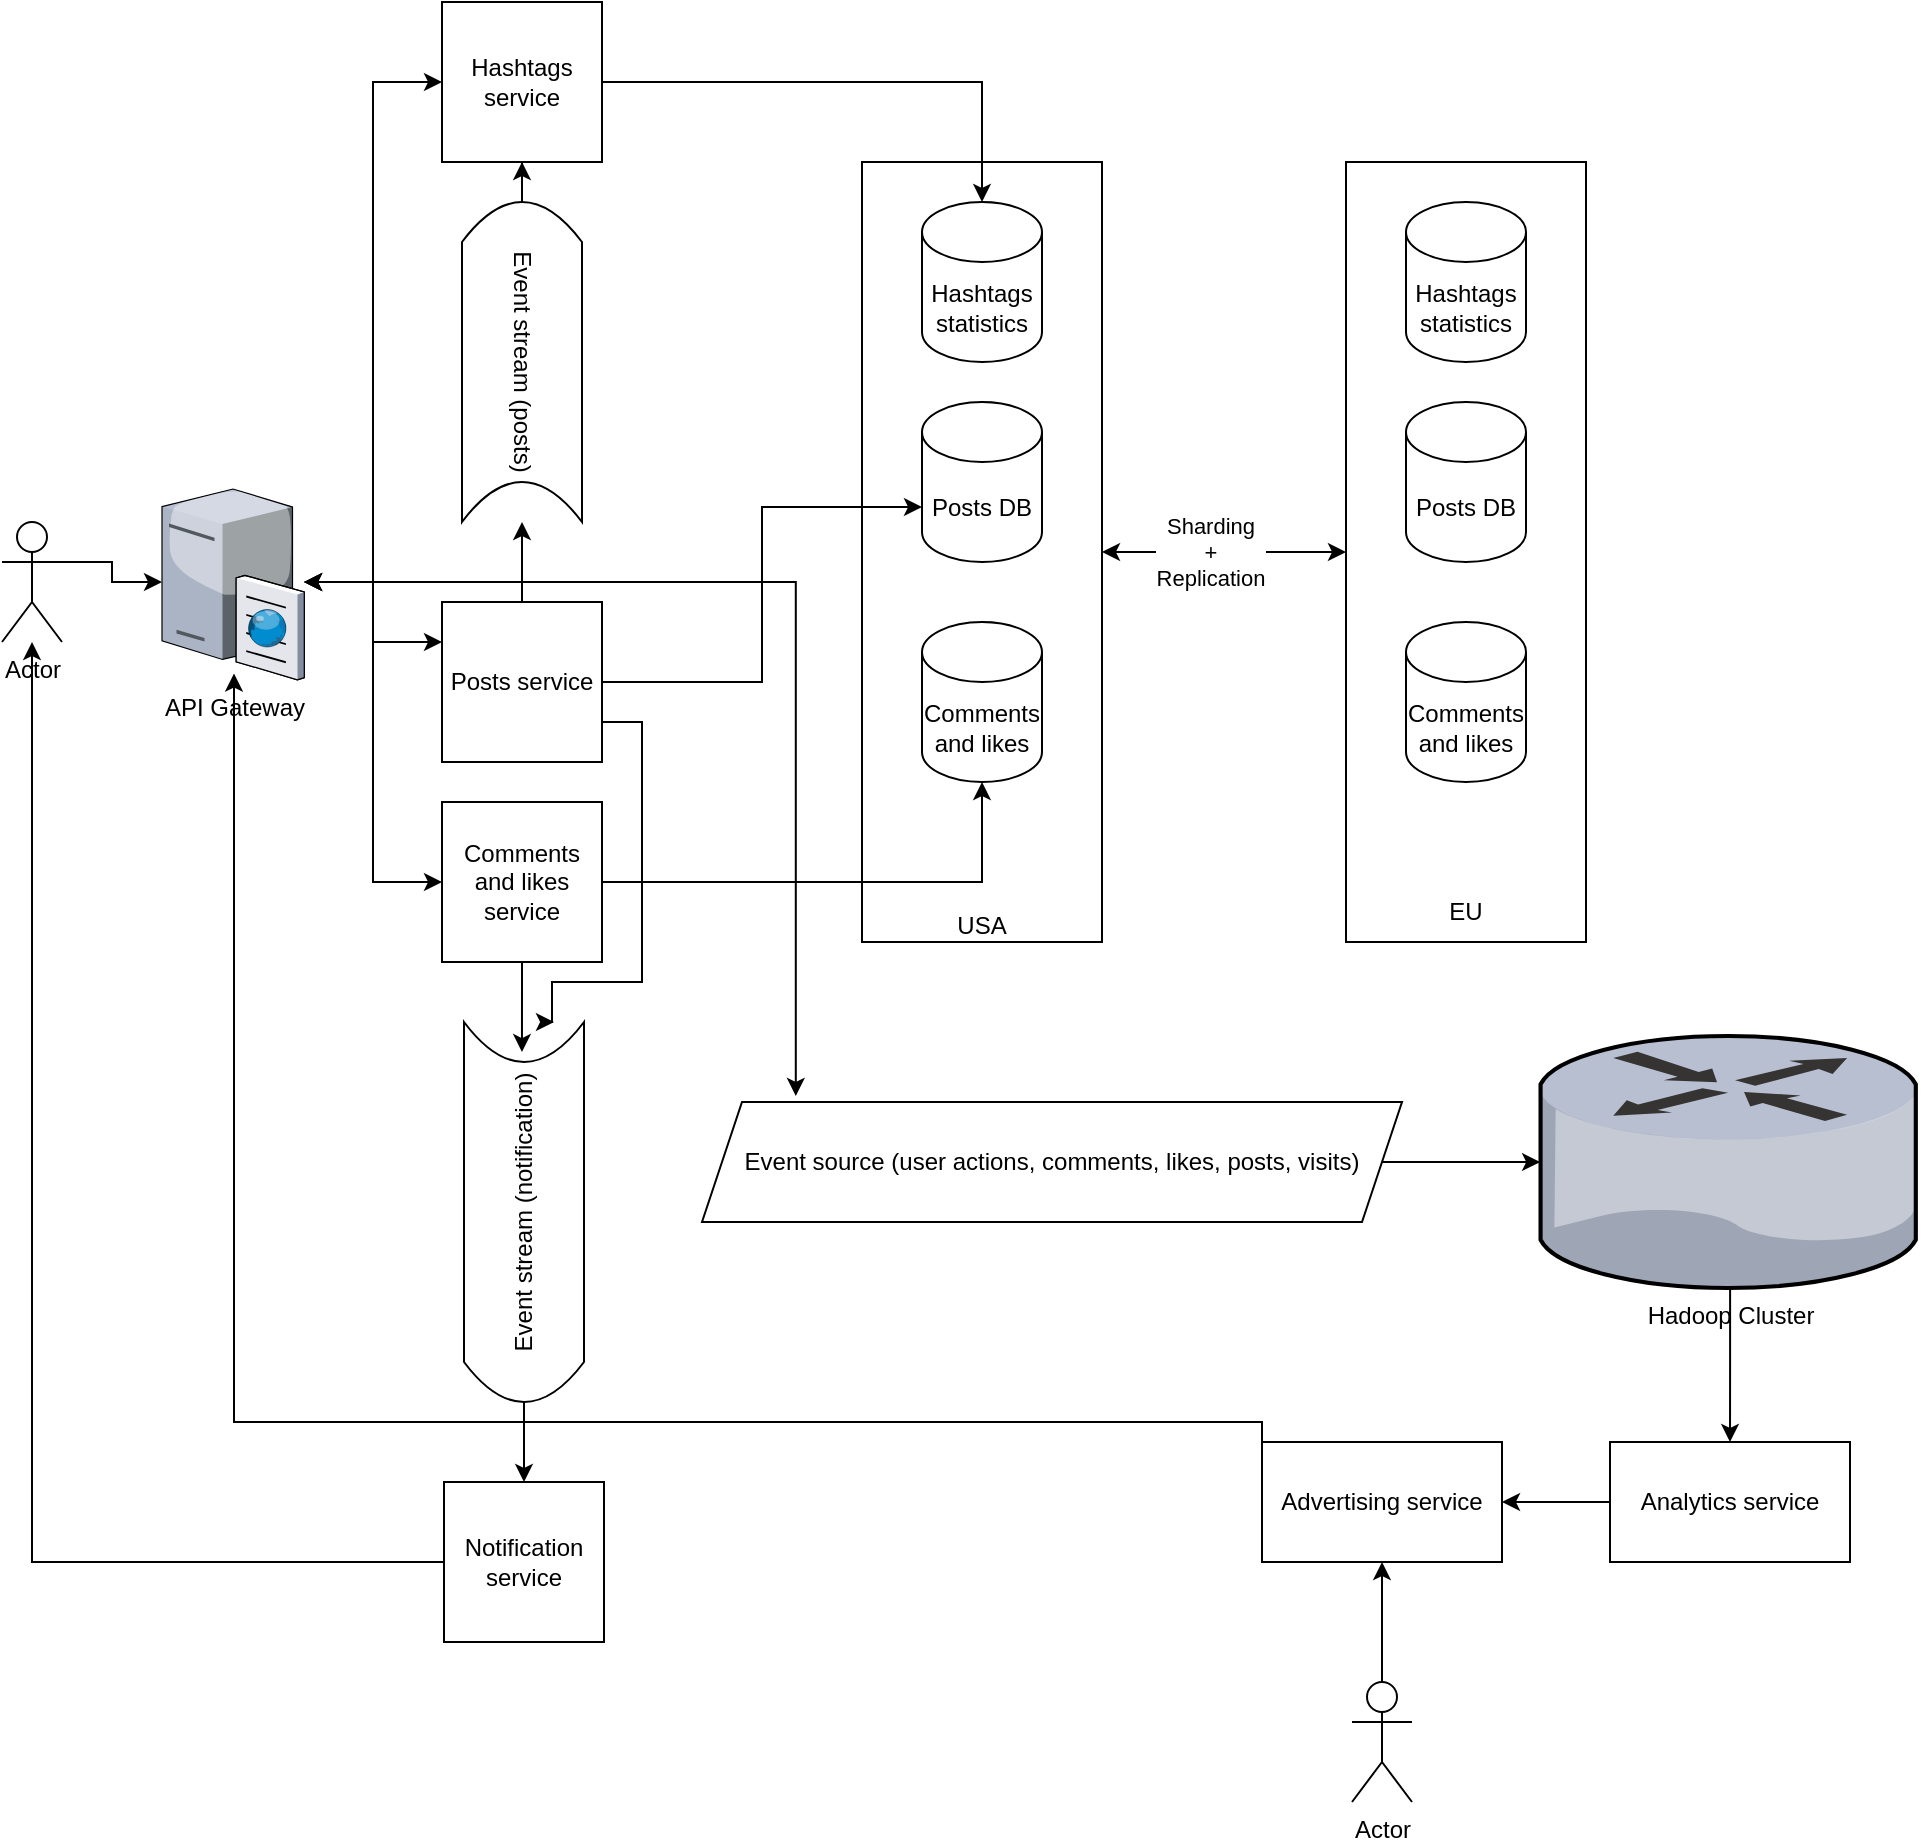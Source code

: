 <mxfile version="13.8.8" type="device"><diagram name="Page-1" id="e3a06f82-3646-2815-327d-82caf3d4e204"><mxGraphModel dx="1577" dy="1105" grid="1" gridSize="10" guides="1" tooltips="1" connect="1" arrows="1" fold="1" page="1" pageScale="1.5" pageWidth="1169" pageHeight="826" background="none" math="0" shadow="0"><root><mxCell id="0" style=";html=1;"/><mxCell id="1" style=";html=1;" parent="0"/><mxCell id="knIG0F8VlCt5Sy2WJYBK-27" value="&lt;div&gt;&lt;br&gt;&lt;/div&gt;&lt;div&gt;&lt;br&gt;&lt;/div&gt;&lt;div&gt;&lt;br&gt;&lt;/div&gt;&lt;div&gt;&lt;br&gt;&lt;/div&gt;&lt;div&gt;&lt;br&gt;&lt;/div&gt;&lt;div&gt;&lt;br&gt;&lt;/div&gt;&lt;div&gt;&lt;br&gt;&lt;/div&gt;&lt;div&gt;&lt;br&gt;&lt;/div&gt;&lt;div&gt;&lt;br&gt;&lt;/div&gt;&lt;div&gt;&lt;br&gt;&lt;/div&gt;&lt;div&gt;&lt;br&gt;&lt;/div&gt;&lt;div&gt;&lt;br&gt;&lt;/div&gt;&lt;div&gt;&lt;br&gt;&lt;/div&gt;&lt;div&gt;&lt;br&gt;&lt;/div&gt;&lt;div&gt;&lt;br&gt;&lt;/div&gt;&lt;div&gt;&lt;br&gt;&lt;/div&gt;&lt;div&gt;&lt;br&gt;&lt;/div&gt;&lt;div&gt;&lt;br&gt;&lt;/div&gt;&lt;div&gt;&lt;br&gt;&lt;/div&gt;&lt;div&gt;&lt;br&gt;&lt;/div&gt;&lt;div&gt;&lt;br&gt;&lt;/div&gt;&lt;div&gt;&lt;br&gt;&lt;/div&gt;&lt;div&gt;&lt;br&gt;&lt;/div&gt;&lt;div&gt;&lt;br&gt;&lt;/div&gt;&lt;div&gt;&lt;br&gt;&lt;/div&gt;&lt;div&gt;&lt;br&gt;&lt;/div&gt;&lt;div&gt;USA&lt;br&gt;&lt;/div&gt;" style="rounded=0;whiteSpace=wrap;html=1;" vertex="1" parent="1"><mxGeometry x="510" y="270" width="120" height="390" as="geometry"/></mxCell><mxCell id="knIG0F8VlCt5Sy2WJYBK-4" style="edgeStyle=orthogonalEdgeStyle;rounded=0;orthogonalLoop=1;jettySize=auto;html=1;exitX=1;exitY=0.333;exitDx=0;exitDy=0;exitPerimeter=0;" edge="1" parent="1" source="knIG0F8VlCt5Sy2WJYBK-1" target="knIG0F8VlCt5Sy2WJYBK-2"><mxGeometry relative="1" as="geometry"/></mxCell><mxCell id="knIG0F8VlCt5Sy2WJYBK-1" value="Actor" style="shape=umlActor;verticalLabelPosition=bottom;verticalAlign=top;html=1;outlineConnect=0;" vertex="1" parent="1"><mxGeometry x="80" y="450" width="30" height="60" as="geometry"/></mxCell><mxCell id="knIG0F8VlCt5Sy2WJYBK-40" style="edgeStyle=orthogonalEdgeStyle;rounded=0;orthogonalLoop=1;jettySize=auto;html=1;entryX=0;entryY=0.5;entryDx=0;entryDy=0;startArrow=classic;startFill=1;" edge="1" parent="1" source="knIG0F8VlCt5Sy2WJYBK-2" target="knIG0F8VlCt5Sy2WJYBK-21"><mxGeometry relative="1" as="geometry"/></mxCell><mxCell id="knIG0F8VlCt5Sy2WJYBK-41" style="edgeStyle=orthogonalEdgeStyle;rounded=0;orthogonalLoop=1;jettySize=auto;html=1;entryX=0;entryY=0.5;entryDx=0;entryDy=0;startArrow=classic;startFill=1;" edge="1" parent="1" source="knIG0F8VlCt5Sy2WJYBK-2" target="knIG0F8VlCt5Sy2WJYBK-20"><mxGeometry relative="1" as="geometry"/></mxCell><mxCell id="knIG0F8VlCt5Sy2WJYBK-50" style="edgeStyle=orthogonalEdgeStyle;rounded=0;orthogonalLoop=1;jettySize=auto;html=1;entryX=0.134;entryY=-0.05;entryDx=0;entryDy=0;entryPerimeter=0;startArrow=classic;startFill=1;" edge="1" parent="1" source="knIG0F8VlCt5Sy2WJYBK-2" target="knIG0F8VlCt5Sy2WJYBK-49"><mxGeometry relative="1" as="geometry"/></mxCell><mxCell id="knIG0F8VlCt5Sy2WJYBK-2" value="API Gateway" style="verticalLabelPosition=bottom;aspect=fixed;html=1;verticalAlign=top;strokeColor=none;align=center;outlineConnect=0;shape=mxgraph.citrix.cache_server;" vertex="1" parent="1"><mxGeometry x="160" y="431.25" width="71" height="97.5" as="geometry"/></mxCell><mxCell id="knIG0F8VlCt5Sy2WJYBK-5" value="&lt;div&gt;Posts DB&lt;/div&gt;" style="shape=cylinder3;whiteSpace=wrap;html=1;boundedLbl=1;backgroundOutline=1;size=15;" vertex="1" parent="1"><mxGeometry x="540" y="390" width="60" height="80" as="geometry"/></mxCell><mxCell id="knIG0F8VlCt5Sy2WJYBK-24" style="edgeStyle=orthogonalEdgeStyle;rounded=0;orthogonalLoop=1;jettySize=auto;html=1;exitX=1;exitY=0.5;exitDx=0;exitDy=0;entryX=0;entryY=0;entryDx=0;entryDy=52.5;entryPerimeter=0;" edge="1" parent="1" source="knIG0F8VlCt5Sy2WJYBK-18" target="knIG0F8VlCt5Sy2WJYBK-5"><mxGeometry relative="1" as="geometry"/></mxCell><mxCell id="knIG0F8VlCt5Sy2WJYBK-31" style="edgeStyle=orthogonalEdgeStyle;rounded=0;orthogonalLoop=1;jettySize=auto;html=1;exitX=0.5;exitY=0;exitDx=0;exitDy=0;" edge="1" parent="1" source="knIG0F8VlCt5Sy2WJYBK-18" target="knIG0F8VlCt5Sy2WJYBK-30"><mxGeometry relative="1" as="geometry"/></mxCell><mxCell id="knIG0F8VlCt5Sy2WJYBK-37" style="edgeStyle=orthogonalEdgeStyle;rounded=0;orthogonalLoop=1;jettySize=auto;html=1;exitX=1;exitY=0.75;exitDx=0;exitDy=0;entryX=1;entryY=0.75;entryDx=0;entryDy=0;" edge="1" parent="1" source="knIG0F8VlCt5Sy2WJYBK-18" target="knIG0F8VlCt5Sy2WJYBK-35"><mxGeometry relative="1" as="geometry"><Array as="points"><mxPoint x="400" y="550"/><mxPoint x="400" y="680"/><mxPoint x="355" y="680"/></Array></mxGeometry></mxCell><mxCell id="knIG0F8VlCt5Sy2WJYBK-39" style="edgeStyle=orthogonalEdgeStyle;rounded=0;orthogonalLoop=1;jettySize=auto;html=1;exitX=0;exitY=0.25;exitDx=0;exitDy=0;startArrow=classic;startFill=1;" edge="1" parent="1" source="knIG0F8VlCt5Sy2WJYBK-18" target="knIG0F8VlCt5Sy2WJYBK-2"><mxGeometry relative="1" as="geometry"/></mxCell><mxCell id="knIG0F8VlCt5Sy2WJYBK-18" value="Posts service" style="whiteSpace=wrap;html=1;aspect=fixed;" vertex="1" parent="1"><mxGeometry x="300" y="490" width="80" height="80" as="geometry"/></mxCell><mxCell id="knIG0F8VlCt5Sy2WJYBK-36" style="edgeStyle=orthogonalEdgeStyle;rounded=0;orthogonalLoop=1;jettySize=auto;html=1;exitX=0.5;exitY=1;exitDx=0;exitDy=0;entryX=0.921;entryY=0.483;entryDx=0;entryDy=0;entryPerimeter=0;" edge="1" parent="1" source="knIG0F8VlCt5Sy2WJYBK-20" target="knIG0F8VlCt5Sy2WJYBK-35"><mxGeometry relative="1" as="geometry"/></mxCell><mxCell id="knIG0F8VlCt5Sy2WJYBK-38" style="edgeStyle=orthogonalEdgeStyle;rounded=0;orthogonalLoop=1;jettySize=auto;html=1;exitX=1;exitY=0.5;exitDx=0;exitDy=0;" edge="1" parent="1" source="knIG0F8VlCt5Sy2WJYBK-20" target="knIG0F8VlCt5Sy2WJYBK-29"><mxGeometry relative="1" as="geometry"/></mxCell><mxCell id="knIG0F8VlCt5Sy2WJYBK-20" value="Comments and likes service" style="whiteSpace=wrap;html=1;aspect=fixed;" vertex="1" parent="1"><mxGeometry x="300" y="590" width="80" height="80" as="geometry"/></mxCell><mxCell id="knIG0F8VlCt5Sy2WJYBK-33" style="edgeStyle=orthogonalEdgeStyle;rounded=0;orthogonalLoop=1;jettySize=auto;html=1;exitX=1;exitY=0.5;exitDx=0;exitDy=0;" edge="1" parent="1" source="knIG0F8VlCt5Sy2WJYBK-21" target="knIG0F8VlCt5Sy2WJYBK-28"><mxGeometry relative="1" as="geometry"/></mxCell><mxCell id="knIG0F8VlCt5Sy2WJYBK-21" value="Hashtags service" style="whiteSpace=wrap;html=1;aspect=fixed;" vertex="1" parent="1"><mxGeometry x="300" y="190" width="80" height="80" as="geometry"/></mxCell><mxCell id="knIG0F8VlCt5Sy2WJYBK-23" style="edgeStyle=orthogonalEdgeStyle;rounded=0;orthogonalLoop=1;jettySize=auto;html=1;exitX=0;exitY=0.5;exitDx=0;exitDy=0;" edge="1" parent="1" source="knIG0F8VlCt5Sy2WJYBK-22" target="knIG0F8VlCt5Sy2WJYBK-1"><mxGeometry relative="1" as="geometry"/></mxCell><mxCell id="knIG0F8VlCt5Sy2WJYBK-22" value="&lt;div&gt;Notification &lt;br&gt;&lt;/div&gt;&lt;div&gt;service&lt;/div&gt;" style="whiteSpace=wrap;html=1;aspect=fixed;" vertex="1" parent="1"><mxGeometry x="301" y="930" width="80" height="80" as="geometry"/></mxCell><mxCell id="knIG0F8VlCt5Sy2WJYBK-28" value="Hashtags statistics" style="shape=cylinder3;whiteSpace=wrap;html=1;boundedLbl=1;backgroundOutline=1;size=15;" vertex="1" parent="1"><mxGeometry x="540" y="290" width="60" height="80" as="geometry"/></mxCell><mxCell id="knIG0F8VlCt5Sy2WJYBK-29" value="&lt;div&gt;Comments and likes&lt;/div&gt;" style="shape=cylinder3;whiteSpace=wrap;html=1;boundedLbl=1;backgroundOutline=1;size=15;" vertex="1" parent="1"><mxGeometry x="540" y="500" width="60" height="80" as="geometry"/></mxCell><mxCell id="knIG0F8VlCt5Sy2WJYBK-32" style="edgeStyle=orthogonalEdgeStyle;rounded=0;orthogonalLoop=1;jettySize=auto;html=1;exitX=0;exitY=0.5;exitDx=0;exitDy=0;" edge="1" parent="1" source="knIG0F8VlCt5Sy2WJYBK-30" target="knIG0F8VlCt5Sy2WJYBK-21"><mxGeometry relative="1" as="geometry"/></mxCell><mxCell id="knIG0F8VlCt5Sy2WJYBK-30" value="Event stream (posts)" style="shape=dataStorage;whiteSpace=wrap;html=1;fixedSize=1;rotation=90;" vertex="1" parent="1"><mxGeometry x="260" y="340" width="160" height="60" as="geometry"/></mxCell><mxCell id="knIG0F8VlCt5Sy2WJYBK-58" style="edgeStyle=orthogonalEdgeStyle;rounded=0;orthogonalLoop=1;jettySize=auto;html=1;exitX=0;exitY=0.5;exitDx=0;exitDy=0;entryX=0.5;entryY=0;entryDx=0;entryDy=0;startArrow=none;startFill=0;" edge="1" parent="1" source="knIG0F8VlCt5Sy2WJYBK-35" target="knIG0F8VlCt5Sy2WJYBK-22"><mxGeometry relative="1" as="geometry"/></mxCell><mxCell id="knIG0F8VlCt5Sy2WJYBK-35" value="Event stream (notification)" style="shape=dataStorage;whiteSpace=wrap;html=1;fixedSize=1;rotation=-90;" vertex="1" parent="1"><mxGeometry x="246" y="765" width="190" height="60" as="geometry"/></mxCell><mxCell id="knIG0F8VlCt5Sy2WJYBK-42" value="&lt;div&gt;&lt;br&gt;&lt;/div&gt;&lt;div&gt;&lt;br&gt;&lt;/div&gt;&lt;div&gt;&lt;br&gt;&lt;/div&gt;&lt;div&gt;&lt;br&gt;&lt;/div&gt;&lt;div&gt;&lt;br&gt;&lt;/div&gt;&lt;div&gt;&lt;br&gt;&lt;/div&gt;&lt;div&gt;&lt;br&gt;&lt;/div&gt;&lt;div&gt;&lt;br&gt;&lt;/div&gt;&lt;div&gt;&lt;br&gt;&lt;/div&gt;&lt;div&gt;&lt;br&gt;&lt;/div&gt;&lt;div&gt;&lt;br&gt;&lt;/div&gt;&lt;div&gt;&lt;br&gt;&lt;/div&gt;&lt;div&gt;&lt;br&gt;&lt;/div&gt;&lt;div&gt;&lt;br&gt;&lt;/div&gt;&lt;div&gt;&lt;br&gt;&lt;/div&gt;&lt;div&gt;&lt;br&gt;&lt;/div&gt;&lt;div&gt;&lt;br&gt;&lt;/div&gt;&lt;div&gt;&lt;br&gt;&lt;/div&gt;&lt;div&gt;&lt;br&gt;&lt;/div&gt;&lt;div&gt;&lt;br&gt;&lt;/div&gt;&lt;div&gt;&lt;br&gt;&lt;/div&gt;&lt;div&gt;&lt;br&gt;&lt;/div&gt;&lt;div&gt;&lt;br&gt;&lt;/div&gt;&lt;div&gt;&lt;br&gt;&lt;/div&gt;&lt;div&gt;&lt;br&gt;&lt;/div&gt;&lt;div&gt;EU&lt;/div&gt;" style="rounded=0;whiteSpace=wrap;html=1;" vertex="1" parent="1"><mxGeometry x="752" y="270" width="120" height="390" as="geometry"/></mxCell><mxCell id="knIG0F8VlCt5Sy2WJYBK-43" value="&lt;div&gt;Posts DB&lt;/div&gt;" style="shape=cylinder3;whiteSpace=wrap;html=1;boundedLbl=1;backgroundOutline=1;size=15;" vertex="1" parent="1"><mxGeometry x="782" y="390" width="60" height="80" as="geometry"/></mxCell><mxCell id="knIG0F8VlCt5Sy2WJYBK-44" value="Hashtags statistics" style="shape=cylinder3;whiteSpace=wrap;html=1;boundedLbl=1;backgroundOutline=1;size=15;" vertex="1" parent="1"><mxGeometry x="782" y="290" width="60" height="80" as="geometry"/></mxCell><mxCell id="knIG0F8VlCt5Sy2WJYBK-45" value="&lt;div&gt;Comments and likes&lt;/div&gt;" style="shape=cylinder3;whiteSpace=wrap;html=1;boundedLbl=1;backgroundOutline=1;size=15;" vertex="1" parent="1"><mxGeometry x="782" y="500" width="60" height="80" as="geometry"/></mxCell><mxCell id="knIG0F8VlCt5Sy2WJYBK-46" style="edgeStyle=orthogonalEdgeStyle;rounded=0;orthogonalLoop=1;jettySize=auto;html=1;exitX=1;exitY=0.5;exitDx=0;exitDy=0;startArrow=classic;startFill=1;" edge="1" parent="1" source="knIG0F8VlCt5Sy2WJYBK-27" target="knIG0F8VlCt5Sy2WJYBK-42"><mxGeometry relative="1" as="geometry"/></mxCell><mxCell id="knIG0F8VlCt5Sy2WJYBK-47" value="&lt;div&gt;Sharding&lt;/div&gt;&lt;div&gt;+&lt;/div&gt;&lt;div&gt;Replication&lt;br&gt;&lt;/div&gt;" style="edgeLabel;html=1;align=center;verticalAlign=middle;resizable=0;points=[];" vertex="1" connectable="0" parent="knIG0F8VlCt5Sy2WJYBK-46"><mxGeometry x="0.2" y="-3" relative="1" as="geometry"><mxPoint x="-19" y="-3" as="offset"/></mxGeometry></mxCell><mxCell id="knIG0F8VlCt5Sy2WJYBK-52" style="edgeStyle=orthogonalEdgeStyle;rounded=0;orthogonalLoop=1;jettySize=auto;html=1;exitX=1;exitY=0.5;exitDx=0;exitDy=0;startArrow=none;startFill=0;" edge="1" parent="1" source="knIG0F8VlCt5Sy2WJYBK-49" target="knIG0F8VlCt5Sy2WJYBK-51"><mxGeometry relative="1" as="geometry"/></mxCell><mxCell id="knIG0F8VlCt5Sy2WJYBK-49" value="Event source (user actions, comments, likes, posts, visits)" style="shape=parallelogram;perimeter=parallelogramPerimeter;whiteSpace=wrap;html=1;fixedSize=1;" vertex="1" parent="1"><mxGeometry x="430" y="740" width="350" height="60" as="geometry"/></mxCell><mxCell id="knIG0F8VlCt5Sy2WJYBK-55" style="edgeStyle=orthogonalEdgeStyle;rounded=0;orthogonalLoop=1;jettySize=auto;html=1;entryX=0.5;entryY=0;entryDx=0;entryDy=0;startArrow=none;startFill=0;" edge="1" parent="1" source="knIG0F8VlCt5Sy2WJYBK-51" target="knIG0F8VlCt5Sy2WJYBK-53"><mxGeometry relative="1" as="geometry"/></mxCell><mxCell id="knIG0F8VlCt5Sy2WJYBK-51" value="Hadoop Cluster" style="verticalLabelPosition=bottom;aspect=fixed;html=1;verticalAlign=top;strokeColor=none;align=center;outlineConnect=0;shape=mxgraph.citrix.router;" vertex="1" parent="1"><mxGeometry x="849.07" y="707" width="189.86" height="126" as="geometry"/></mxCell><mxCell id="knIG0F8VlCt5Sy2WJYBK-56" style="edgeStyle=orthogonalEdgeStyle;rounded=0;orthogonalLoop=1;jettySize=auto;html=1;exitX=0;exitY=0.5;exitDx=0;exitDy=0;entryX=1;entryY=0.5;entryDx=0;entryDy=0;startArrow=none;startFill=0;" edge="1" parent="1" source="knIG0F8VlCt5Sy2WJYBK-53" target="knIG0F8VlCt5Sy2WJYBK-54"><mxGeometry relative="1" as="geometry"/></mxCell><mxCell id="knIG0F8VlCt5Sy2WJYBK-53" value="Analytics service" style="rounded=0;whiteSpace=wrap;html=1;" vertex="1" parent="1"><mxGeometry x="884" y="910" width="120" height="60" as="geometry"/></mxCell><mxCell id="knIG0F8VlCt5Sy2WJYBK-57" style="edgeStyle=orthogonalEdgeStyle;rounded=0;orthogonalLoop=1;jettySize=auto;html=1;exitX=0.5;exitY=0;exitDx=0;exitDy=0;startArrow=none;startFill=0;" edge="1" parent="1" source="knIG0F8VlCt5Sy2WJYBK-54"><mxGeometry relative="1" as="geometry"><mxPoint x="710" y="937" as="sourcePoint"/><mxPoint x="196" y="525.75" as="targetPoint"/><Array as="points"><mxPoint x="710" y="910"/><mxPoint x="710" y="900"/><mxPoint x="196" y="900"/></Array></mxGeometry></mxCell><mxCell id="knIG0F8VlCt5Sy2WJYBK-54" value="Advertising service" style="rounded=0;whiteSpace=wrap;html=1;" vertex="1" parent="1"><mxGeometry x="710" y="910" width="120" height="60" as="geometry"/></mxCell><mxCell id="knIG0F8VlCt5Sy2WJYBK-60" style="edgeStyle=orthogonalEdgeStyle;rounded=0;orthogonalLoop=1;jettySize=auto;html=1;exitX=0.5;exitY=0;exitDx=0;exitDy=0;exitPerimeter=0;entryX=0.5;entryY=1;entryDx=0;entryDy=0;startArrow=none;startFill=0;" edge="1" parent="1" source="knIG0F8VlCt5Sy2WJYBK-59" target="knIG0F8VlCt5Sy2WJYBK-54"><mxGeometry relative="1" as="geometry"/></mxCell><mxCell id="knIG0F8VlCt5Sy2WJYBK-59" value="Actor" style="shape=umlActor;verticalLabelPosition=bottom;verticalAlign=top;html=1;outlineConnect=0;" vertex="1" parent="1"><mxGeometry x="755" y="1030" width="30" height="60" as="geometry"/></mxCell></root></mxGraphModel></diagram></mxfile>